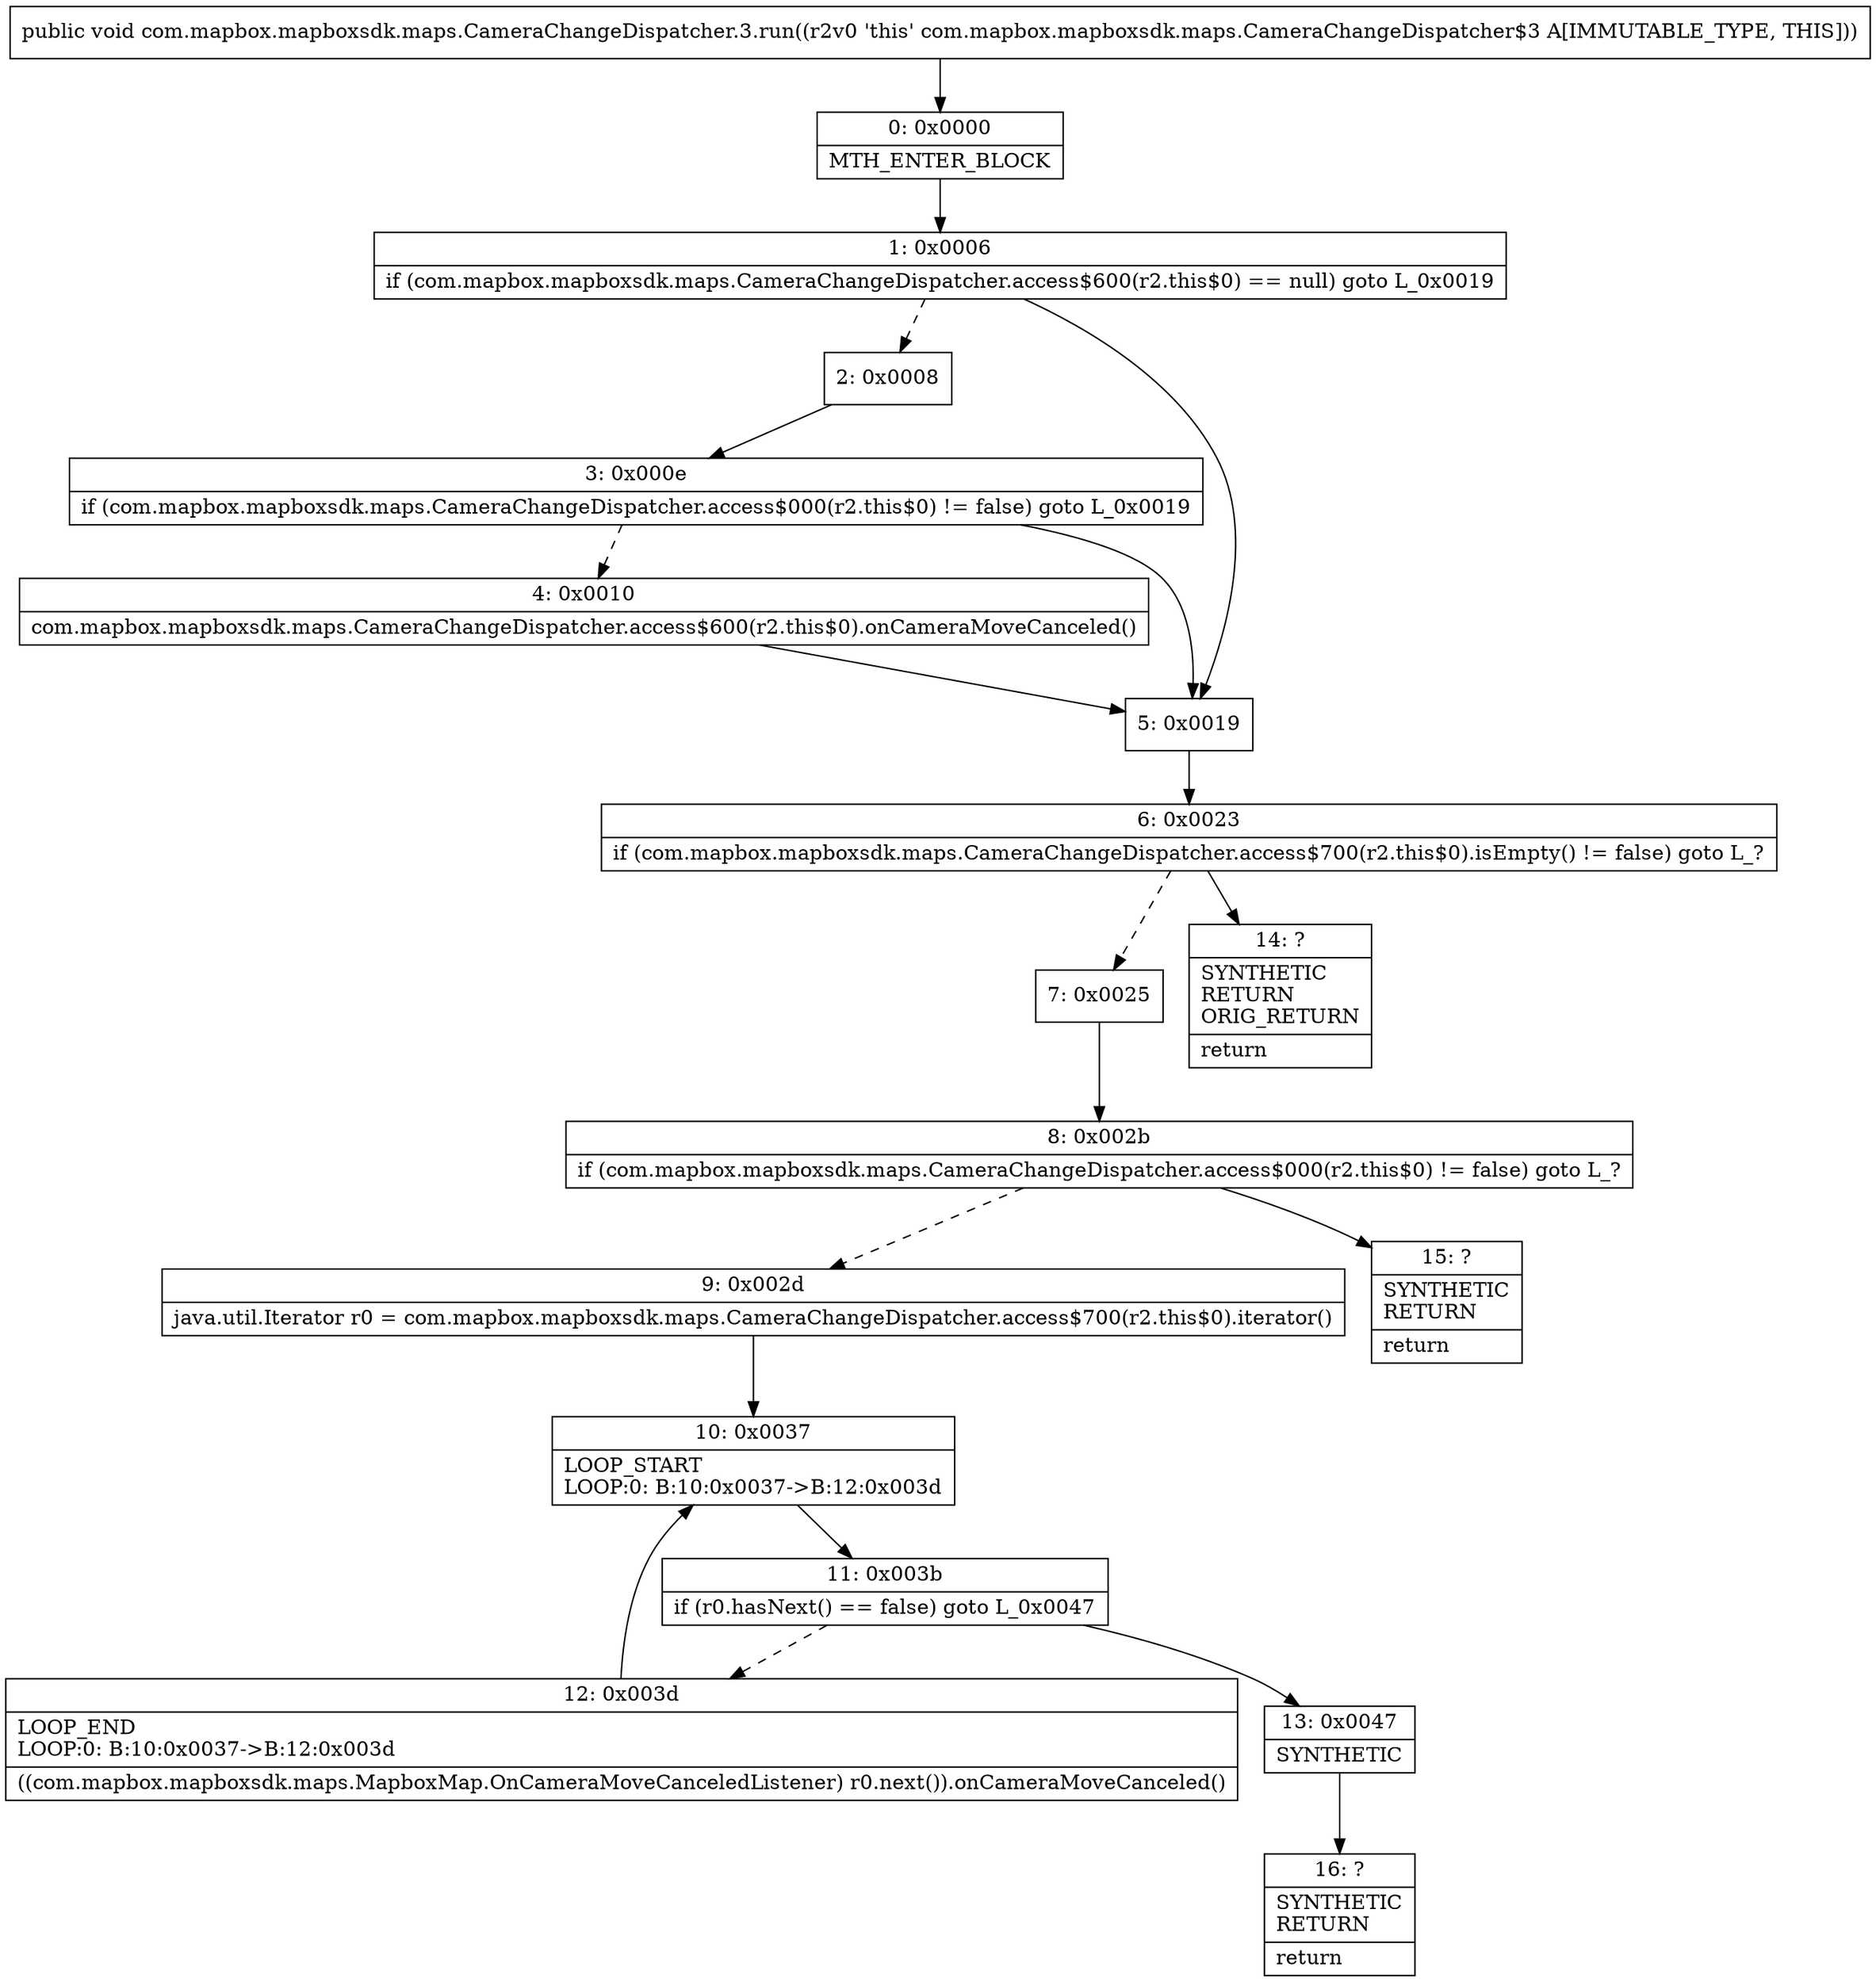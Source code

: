digraph "CFG forcom.mapbox.mapboxsdk.maps.CameraChangeDispatcher.3.run()V" {
Node_0 [shape=record,label="{0\:\ 0x0000|MTH_ENTER_BLOCK\l}"];
Node_1 [shape=record,label="{1\:\ 0x0006|if (com.mapbox.mapboxsdk.maps.CameraChangeDispatcher.access$600(r2.this$0) == null) goto L_0x0019\l}"];
Node_2 [shape=record,label="{2\:\ 0x0008}"];
Node_3 [shape=record,label="{3\:\ 0x000e|if (com.mapbox.mapboxsdk.maps.CameraChangeDispatcher.access$000(r2.this$0) != false) goto L_0x0019\l}"];
Node_4 [shape=record,label="{4\:\ 0x0010|com.mapbox.mapboxsdk.maps.CameraChangeDispatcher.access$600(r2.this$0).onCameraMoveCanceled()\l}"];
Node_5 [shape=record,label="{5\:\ 0x0019}"];
Node_6 [shape=record,label="{6\:\ 0x0023|if (com.mapbox.mapboxsdk.maps.CameraChangeDispatcher.access$700(r2.this$0).isEmpty() != false) goto L_?\l}"];
Node_7 [shape=record,label="{7\:\ 0x0025}"];
Node_8 [shape=record,label="{8\:\ 0x002b|if (com.mapbox.mapboxsdk.maps.CameraChangeDispatcher.access$000(r2.this$0) != false) goto L_?\l}"];
Node_9 [shape=record,label="{9\:\ 0x002d|java.util.Iterator r0 = com.mapbox.mapboxsdk.maps.CameraChangeDispatcher.access$700(r2.this$0).iterator()\l}"];
Node_10 [shape=record,label="{10\:\ 0x0037|LOOP_START\lLOOP:0: B:10:0x0037\-\>B:12:0x003d\l}"];
Node_11 [shape=record,label="{11\:\ 0x003b|if (r0.hasNext() == false) goto L_0x0047\l}"];
Node_12 [shape=record,label="{12\:\ 0x003d|LOOP_END\lLOOP:0: B:10:0x0037\-\>B:12:0x003d\l|((com.mapbox.mapboxsdk.maps.MapboxMap.OnCameraMoveCanceledListener) r0.next()).onCameraMoveCanceled()\l}"];
Node_13 [shape=record,label="{13\:\ 0x0047|SYNTHETIC\l}"];
Node_14 [shape=record,label="{14\:\ ?|SYNTHETIC\lRETURN\lORIG_RETURN\l|return\l}"];
Node_15 [shape=record,label="{15\:\ ?|SYNTHETIC\lRETURN\l|return\l}"];
Node_16 [shape=record,label="{16\:\ ?|SYNTHETIC\lRETURN\l|return\l}"];
MethodNode[shape=record,label="{public void com.mapbox.mapboxsdk.maps.CameraChangeDispatcher.3.run((r2v0 'this' com.mapbox.mapboxsdk.maps.CameraChangeDispatcher$3 A[IMMUTABLE_TYPE, THIS])) }"];
MethodNode -> Node_0;
Node_0 -> Node_1;
Node_1 -> Node_2[style=dashed];
Node_1 -> Node_5;
Node_2 -> Node_3;
Node_3 -> Node_4[style=dashed];
Node_3 -> Node_5;
Node_4 -> Node_5;
Node_5 -> Node_6;
Node_6 -> Node_7[style=dashed];
Node_6 -> Node_14;
Node_7 -> Node_8;
Node_8 -> Node_9[style=dashed];
Node_8 -> Node_15;
Node_9 -> Node_10;
Node_10 -> Node_11;
Node_11 -> Node_12[style=dashed];
Node_11 -> Node_13;
Node_12 -> Node_10;
Node_13 -> Node_16;
}

